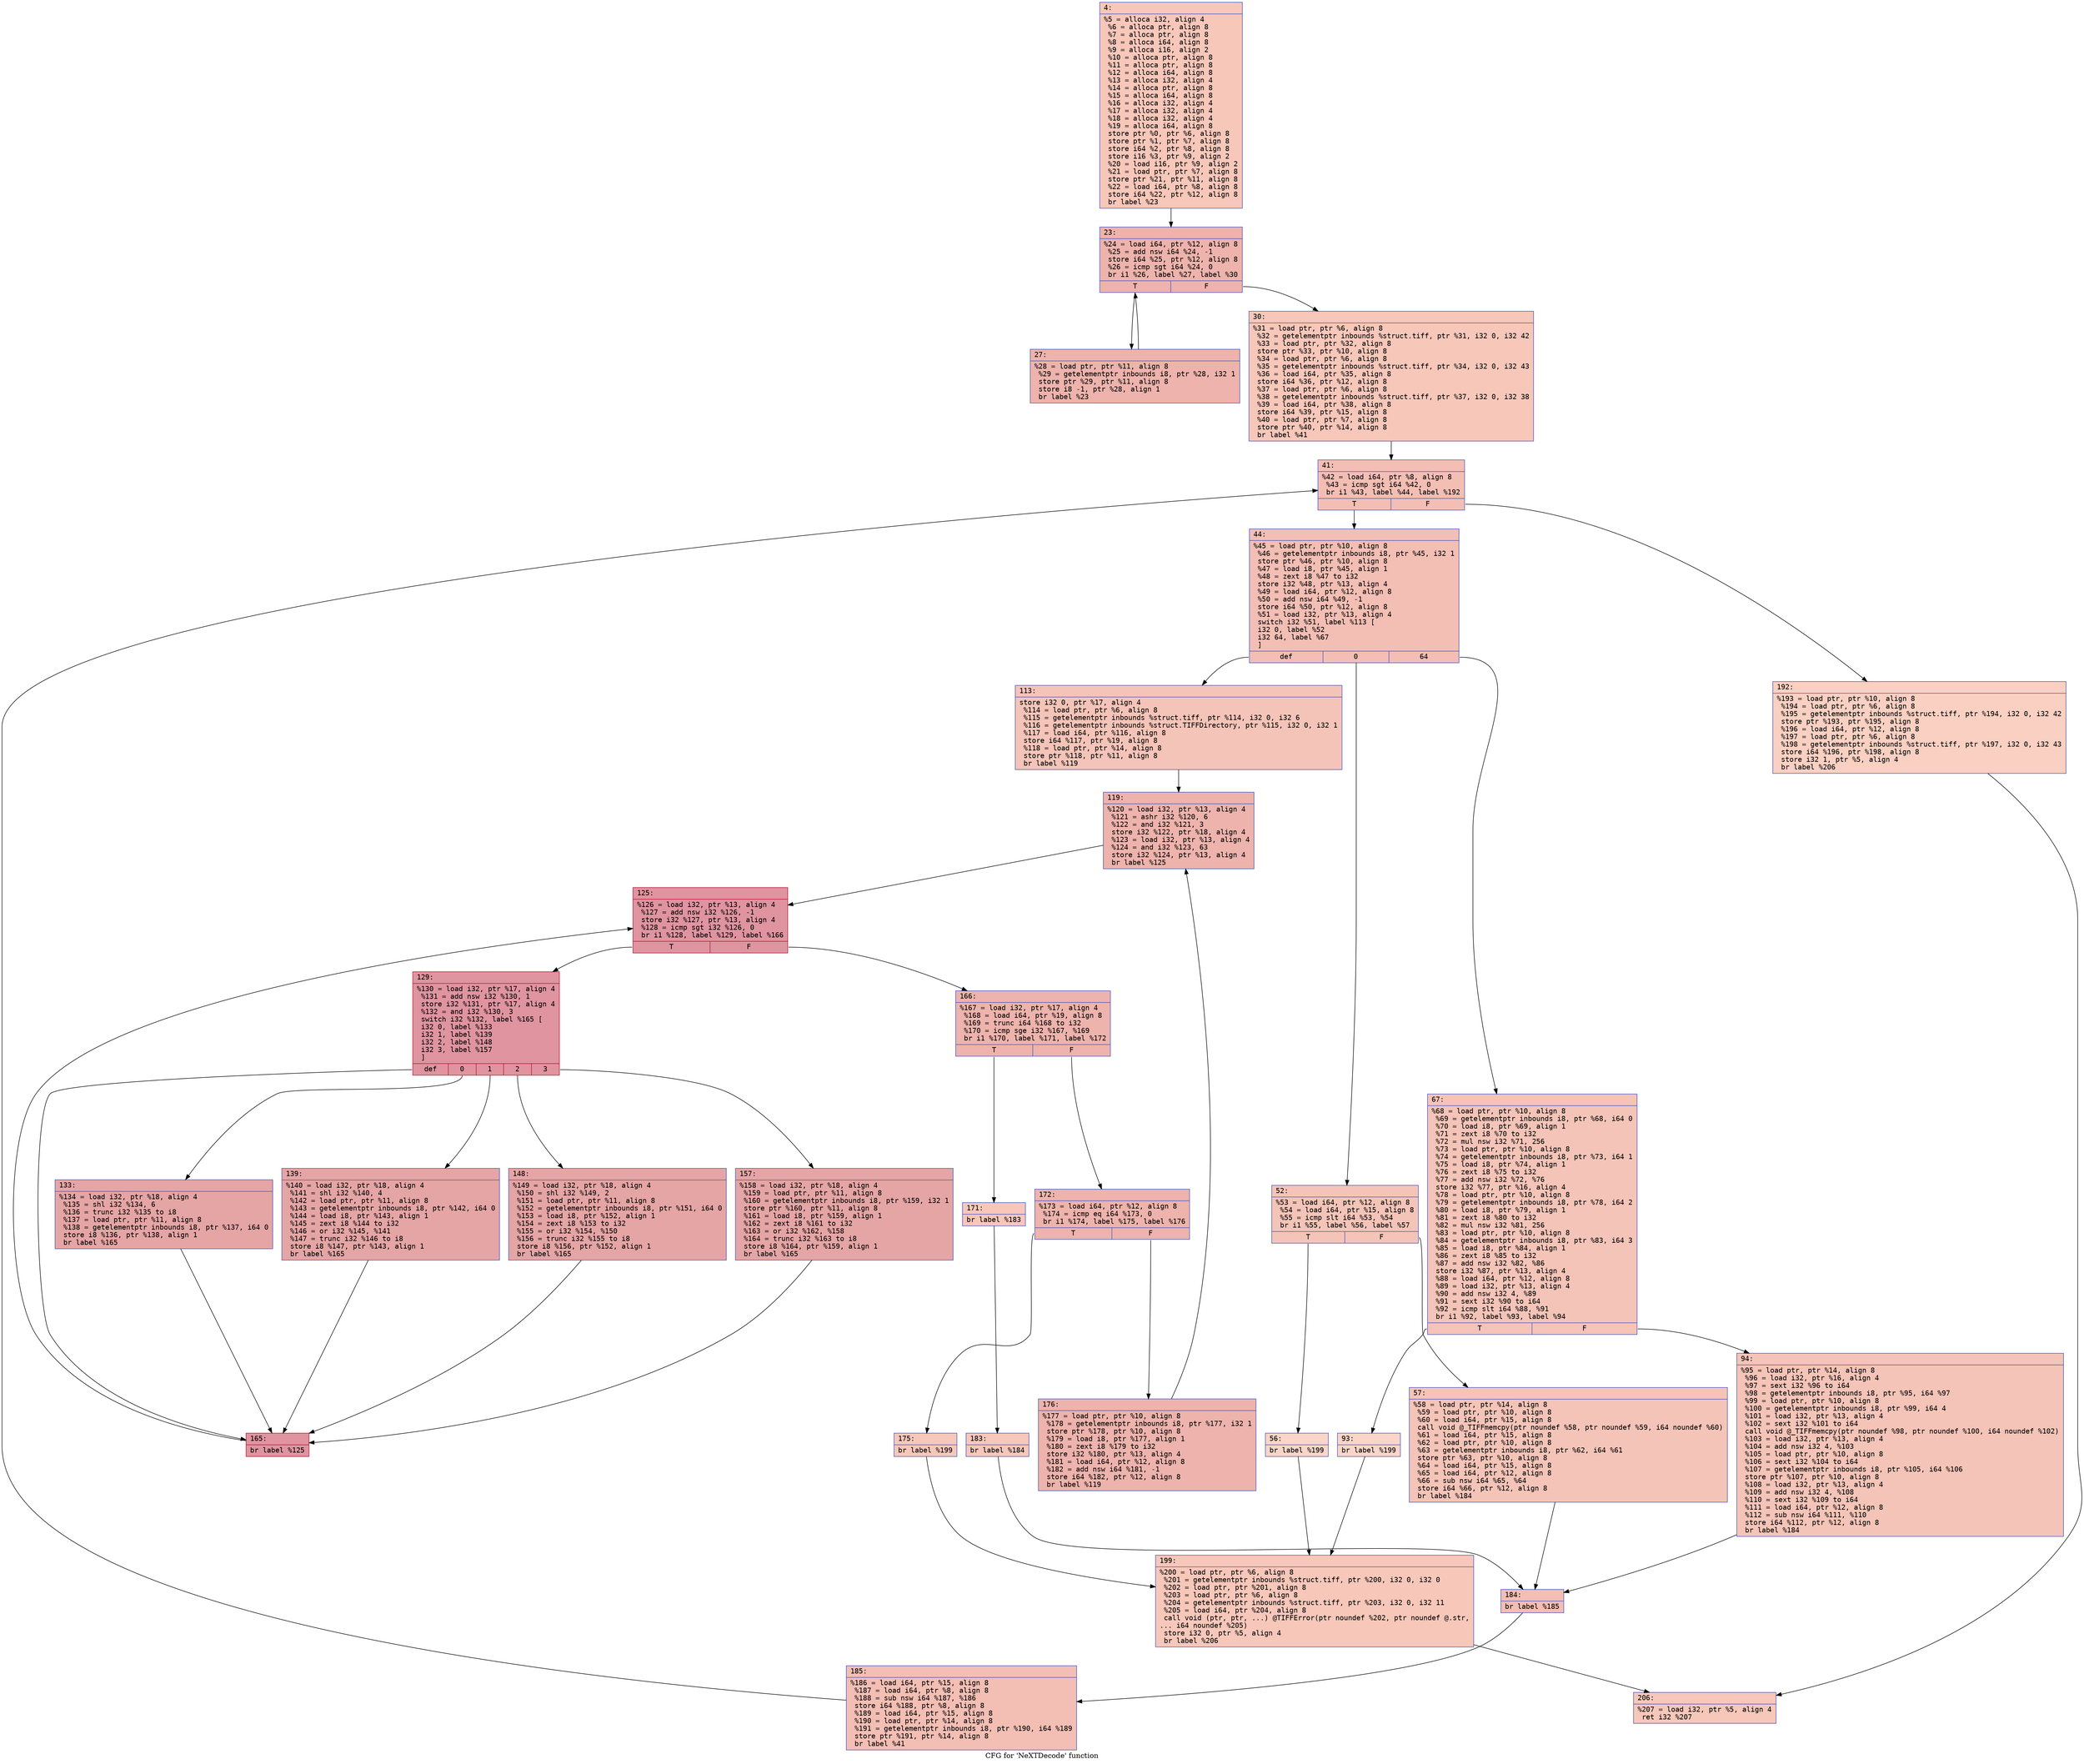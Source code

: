 digraph "CFG for 'NeXTDecode' function" {
	label="CFG for 'NeXTDecode' function";

	Node0x600002dcdf90 [shape=record,color="#3d50c3ff", style=filled, fillcolor="#ec7f6370" fontname="Courier",label="{4:\l|  %5 = alloca i32, align 4\l  %6 = alloca ptr, align 8\l  %7 = alloca ptr, align 8\l  %8 = alloca i64, align 8\l  %9 = alloca i16, align 2\l  %10 = alloca ptr, align 8\l  %11 = alloca ptr, align 8\l  %12 = alloca i64, align 8\l  %13 = alloca i32, align 4\l  %14 = alloca ptr, align 8\l  %15 = alloca i64, align 8\l  %16 = alloca i32, align 4\l  %17 = alloca i32, align 4\l  %18 = alloca i32, align 4\l  %19 = alloca i64, align 8\l  store ptr %0, ptr %6, align 8\l  store ptr %1, ptr %7, align 8\l  store i64 %2, ptr %8, align 8\l  store i16 %3, ptr %9, align 2\l  %20 = load i16, ptr %9, align 2\l  %21 = load ptr, ptr %7, align 8\l  store ptr %21, ptr %11, align 8\l  %22 = load i64, ptr %8, align 8\l  store i64 %22, ptr %12, align 8\l  br label %23\l}"];
	Node0x600002dcdf90 -> Node0x600002dcdfe0[tooltip="4 -> 23\nProbability 100.00%" ];
	Node0x600002dcdfe0 [shape=record,color="#3d50c3ff", style=filled, fillcolor="#d6524470" fontname="Courier",label="{23:\l|  %24 = load i64, ptr %12, align 8\l  %25 = add nsw i64 %24, -1\l  store i64 %25, ptr %12, align 8\l  %26 = icmp sgt i64 %24, 0\l  br i1 %26, label %27, label %30\l|{<s0>T|<s1>F}}"];
	Node0x600002dcdfe0:s0 -> Node0x600002dce030[tooltip="23 -> 27\nProbability 96.88%" ];
	Node0x600002dcdfe0:s1 -> Node0x600002dce080[tooltip="23 -> 30\nProbability 3.12%" ];
	Node0x600002dce030 [shape=record,color="#3d50c3ff", style=filled, fillcolor="#d6524470" fontname="Courier",label="{27:\l|  %28 = load ptr, ptr %11, align 8\l  %29 = getelementptr inbounds i8, ptr %28, i32 1\l  store ptr %29, ptr %11, align 8\l  store i8 -1, ptr %28, align 1\l  br label %23\l}"];
	Node0x600002dce030 -> Node0x600002dcdfe0[tooltip="27 -> 23\nProbability 100.00%" ];
	Node0x600002dce080 [shape=record,color="#3d50c3ff", style=filled, fillcolor="#ec7f6370" fontname="Courier",label="{30:\l|  %31 = load ptr, ptr %6, align 8\l  %32 = getelementptr inbounds %struct.tiff, ptr %31, i32 0, i32 42\l  %33 = load ptr, ptr %32, align 8\l  store ptr %33, ptr %10, align 8\l  %34 = load ptr, ptr %6, align 8\l  %35 = getelementptr inbounds %struct.tiff, ptr %34, i32 0, i32 43\l  %36 = load i64, ptr %35, align 8\l  store i64 %36, ptr %12, align 8\l  %37 = load ptr, ptr %6, align 8\l  %38 = getelementptr inbounds %struct.tiff, ptr %37, i32 0, i32 38\l  %39 = load i64, ptr %38, align 8\l  store i64 %39, ptr %15, align 8\l  %40 = load ptr, ptr %7, align 8\l  store ptr %40, ptr %14, align 8\l  br label %41\l}"];
	Node0x600002dce080 -> Node0x600002dce0d0[tooltip="30 -> 41\nProbability 100.00%" ];
	Node0x600002dce0d0 [shape=record,color="#3d50c3ff", style=filled, fillcolor="#e36c5570" fontname="Courier",label="{41:\l|  %42 = load i64, ptr %8, align 8\l  %43 = icmp sgt i64 %42, 0\l  br i1 %43, label %44, label %192\l|{<s0>T|<s1>F}}"];
	Node0x600002dce0d0:s0 -> Node0x600002dce120[tooltip="41 -> 44\nProbability 96.88%" ];
	Node0x600002dce0d0:s1 -> Node0x600002dce8a0[tooltip="41 -> 192\nProbability 3.12%" ];
	Node0x600002dce120 [shape=record,color="#3d50c3ff", style=filled, fillcolor="#e36c5570" fontname="Courier",label="{44:\l|  %45 = load ptr, ptr %10, align 8\l  %46 = getelementptr inbounds i8, ptr %45, i32 1\l  store ptr %46, ptr %10, align 8\l  %47 = load i8, ptr %45, align 1\l  %48 = zext i8 %47 to i32\l  store i32 %48, ptr %13, align 4\l  %49 = load i64, ptr %12, align 8\l  %50 = add nsw i64 %49, -1\l  store i64 %50, ptr %12, align 8\l  %51 = load i32, ptr %13, align 4\l  switch i32 %51, label %113 [\l    i32 0, label %52\l    i32 64, label %67\l  ]\l|{<s0>def|<s1>0|<s2>64}}"];
	Node0x600002dce120:s0 -> Node0x600002dce350[tooltip="44 -> 113\nProbability 33.33%" ];
	Node0x600002dce120:s1 -> Node0x600002dce170[tooltip="44 -> 52\nProbability 33.33%" ];
	Node0x600002dce120:s2 -> Node0x600002dce260[tooltip="44 -> 67\nProbability 33.33%" ];
	Node0x600002dce170 [shape=record,color="#3d50c3ff", style=filled, fillcolor="#e97a5f70" fontname="Courier",label="{52:\l|  %53 = load i64, ptr %12, align 8\l  %54 = load i64, ptr %15, align 8\l  %55 = icmp slt i64 %53, %54\l  br i1 %55, label %56, label %57\l|{<s0>T|<s1>F}}"];
	Node0x600002dce170:s0 -> Node0x600002dce1c0[tooltip="52 -> 56\nProbability 3.12%" ];
	Node0x600002dce170:s1 -> Node0x600002dce210[tooltip="52 -> 57\nProbability 96.88%" ];
	Node0x600002dce1c0 [shape=record,color="#3d50c3ff", style=filled, fillcolor="#f5a08170" fontname="Courier",label="{56:\l|  br label %199\l}"];
	Node0x600002dce1c0 -> Node0x600002dce8f0[tooltip="56 -> 199\nProbability 100.00%" ];
	Node0x600002dce210 [shape=record,color="#3d50c3ff", style=filled, fillcolor="#e97a5f70" fontname="Courier",label="{57:\l|  %58 = load ptr, ptr %14, align 8\l  %59 = load ptr, ptr %10, align 8\l  %60 = load i64, ptr %15, align 8\l  call void @_TIFFmemcpy(ptr noundef %58, ptr noundef %59, i64 noundef %60)\l  %61 = load i64, ptr %15, align 8\l  %62 = load ptr, ptr %10, align 8\l  %63 = getelementptr inbounds i8, ptr %62, i64 %61\l  store ptr %63, ptr %10, align 8\l  %64 = load i64, ptr %15, align 8\l  %65 = load i64, ptr %12, align 8\l  %66 = sub nsw i64 %65, %64\l  store i64 %66, ptr %12, align 8\l  br label %184\l}"];
	Node0x600002dce210 -> Node0x600002dce800[tooltip="57 -> 184\nProbability 100.00%" ];
	Node0x600002dce260 [shape=record,color="#3d50c3ff", style=filled, fillcolor="#e97a5f70" fontname="Courier",label="{67:\l|  %68 = load ptr, ptr %10, align 8\l  %69 = getelementptr inbounds i8, ptr %68, i64 0\l  %70 = load i8, ptr %69, align 1\l  %71 = zext i8 %70 to i32\l  %72 = mul nsw i32 %71, 256\l  %73 = load ptr, ptr %10, align 8\l  %74 = getelementptr inbounds i8, ptr %73, i64 1\l  %75 = load i8, ptr %74, align 1\l  %76 = zext i8 %75 to i32\l  %77 = add nsw i32 %72, %76\l  store i32 %77, ptr %16, align 4\l  %78 = load ptr, ptr %10, align 8\l  %79 = getelementptr inbounds i8, ptr %78, i64 2\l  %80 = load i8, ptr %79, align 1\l  %81 = zext i8 %80 to i32\l  %82 = mul nsw i32 %81, 256\l  %83 = load ptr, ptr %10, align 8\l  %84 = getelementptr inbounds i8, ptr %83, i64 3\l  %85 = load i8, ptr %84, align 1\l  %86 = zext i8 %85 to i32\l  %87 = add nsw i32 %82, %86\l  store i32 %87, ptr %13, align 4\l  %88 = load i64, ptr %12, align 8\l  %89 = load i32, ptr %13, align 4\l  %90 = add nsw i32 4, %89\l  %91 = sext i32 %90 to i64\l  %92 = icmp slt i64 %88, %91\l  br i1 %92, label %93, label %94\l|{<s0>T|<s1>F}}"];
	Node0x600002dce260:s0 -> Node0x600002dce2b0[tooltip="67 -> 93\nProbability 3.12%" ];
	Node0x600002dce260:s1 -> Node0x600002dce300[tooltip="67 -> 94\nProbability 96.88%" ];
	Node0x600002dce2b0 [shape=record,color="#3d50c3ff", style=filled, fillcolor="#f5a08170" fontname="Courier",label="{93:\l|  br label %199\l}"];
	Node0x600002dce2b0 -> Node0x600002dce8f0[tooltip="93 -> 199\nProbability 100.00%" ];
	Node0x600002dce300 [shape=record,color="#3d50c3ff", style=filled, fillcolor="#e97a5f70" fontname="Courier",label="{94:\l|  %95 = load ptr, ptr %14, align 8\l  %96 = load i32, ptr %16, align 4\l  %97 = sext i32 %96 to i64\l  %98 = getelementptr inbounds i8, ptr %95, i64 %97\l  %99 = load ptr, ptr %10, align 8\l  %100 = getelementptr inbounds i8, ptr %99, i64 4\l  %101 = load i32, ptr %13, align 4\l  %102 = sext i32 %101 to i64\l  call void @_TIFFmemcpy(ptr noundef %98, ptr noundef %100, i64 noundef %102)\l  %103 = load i32, ptr %13, align 4\l  %104 = add nsw i32 4, %103\l  %105 = load ptr, ptr %10, align 8\l  %106 = sext i32 %104 to i64\l  %107 = getelementptr inbounds i8, ptr %105, i64 %106\l  store ptr %107, ptr %10, align 8\l  %108 = load i32, ptr %13, align 4\l  %109 = add nsw i32 4, %108\l  %110 = sext i32 %109 to i64\l  %111 = load i64, ptr %12, align 8\l  %112 = sub nsw i64 %111, %110\l  store i64 %112, ptr %12, align 8\l  br label %184\l}"];
	Node0x600002dce300 -> Node0x600002dce800[tooltip="94 -> 184\nProbability 100.00%" ];
	Node0x600002dce350 [shape=record,color="#3d50c3ff", style=filled, fillcolor="#e97a5f70" fontname="Courier",label="{113:\l|  store i32 0, ptr %17, align 4\l  %114 = load ptr, ptr %6, align 8\l  %115 = getelementptr inbounds %struct.tiff, ptr %114, i32 0, i32 6\l  %116 = getelementptr inbounds %struct.TIFFDirectory, ptr %115, i32 0, i32 1\l  %117 = load i64, ptr %116, align 8\l  store i64 %117, ptr %19, align 8\l  %118 = load ptr, ptr %14, align 8\l  store ptr %118, ptr %11, align 8\l  br label %119\l}"];
	Node0x600002dce350 -> Node0x600002dce3a0[tooltip="113 -> 119\nProbability 100.00%" ];
	Node0x600002dce3a0 [shape=record,color="#3d50c3ff", style=filled, fillcolor="#d6524470" fontname="Courier",label="{119:\l|  %120 = load i32, ptr %13, align 4\l  %121 = ashr i32 %120, 6\l  %122 = and i32 %121, 3\l  store i32 %122, ptr %18, align 4\l  %123 = load i32, ptr %13, align 4\l  %124 = and i32 %123, 63\l  store i32 %124, ptr %13, align 4\l  br label %125\l}"];
	Node0x600002dce3a0 -> Node0x600002dce3f0[tooltip="119 -> 125\nProbability 100.00%" ];
	Node0x600002dce3f0 [shape=record,color="#b70d28ff", style=filled, fillcolor="#b70d2870" fontname="Courier",label="{125:\l|  %126 = load i32, ptr %13, align 4\l  %127 = add nsw i32 %126, -1\l  store i32 %127, ptr %13, align 4\l  %128 = icmp sgt i32 %126, 0\l  br i1 %128, label %129, label %166\l|{<s0>T|<s1>F}}"];
	Node0x600002dce3f0:s0 -> Node0x600002dce440[tooltip="125 -> 129\nProbability 96.88%" ];
	Node0x600002dce3f0:s1 -> Node0x600002dce620[tooltip="125 -> 166\nProbability 3.12%" ];
	Node0x600002dce440 [shape=record,color="#b70d28ff", style=filled, fillcolor="#b70d2870" fontname="Courier",label="{129:\l|  %130 = load i32, ptr %17, align 4\l  %131 = add nsw i32 %130, 1\l  store i32 %131, ptr %17, align 4\l  %132 = and i32 %130, 3\l  switch i32 %132, label %165 [\l    i32 0, label %133\l    i32 1, label %139\l    i32 2, label %148\l    i32 3, label %157\l  ]\l|{<s0>def|<s1>0|<s2>1|<s3>2|<s4>3}}"];
	Node0x600002dce440:s0 -> Node0x600002dce5d0[tooltip="129 -> 165\nProbability 20.00%" ];
	Node0x600002dce440:s1 -> Node0x600002dce490[tooltip="129 -> 133\nProbability 20.00%" ];
	Node0x600002dce440:s2 -> Node0x600002dce4e0[tooltip="129 -> 139\nProbability 20.00%" ];
	Node0x600002dce440:s3 -> Node0x600002dce530[tooltip="129 -> 148\nProbability 20.00%" ];
	Node0x600002dce440:s4 -> Node0x600002dce580[tooltip="129 -> 157\nProbability 20.00%" ];
	Node0x600002dce490 [shape=record,color="#3d50c3ff", style=filled, fillcolor="#c5333470" fontname="Courier",label="{133:\l|  %134 = load i32, ptr %18, align 4\l  %135 = shl i32 %134, 6\l  %136 = trunc i32 %135 to i8\l  %137 = load ptr, ptr %11, align 8\l  %138 = getelementptr inbounds i8, ptr %137, i64 0\l  store i8 %136, ptr %138, align 1\l  br label %165\l}"];
	Node0x600002dce490 -> Node0x600002dce5d0[tooltip="133 -> 165\nProbability 100.00%" ];
	Node0x600002dce4e0 [shape=record,color="#3d50c3ff", style=filled, fillcolor="#c5333470" fontname="Courier",label="{139:\l|  %140 = load i32, ptr %18, align 4\l  %141 = shl i32 %140, 4\l  %142 = load ptr, ptr %11, align 8\l  %143 = getelementptr inbounds i8, ptr %142, i64 0\l  %144 = load i8, ptr %143, align 1\l  %145 = zext i8 %144 to i32\l  %146 = or i32 %145, %141\l  %147 = trunc i32 %146 to i8\l  store i8 %147, ptr %143, align 1\l  br label %165\l}"];
	Node0x600002dce4e0 -> Node0x600002dce5d0[tooltip="139 -> 165\nProbability 100.00%" ];
	Node0x600002dce530 [shape=record,color="#3d50c3ff", style=filled, fillcolor="#c5333470" fontname="Courier",label="{148:\l|  %149 = load i32, ptr %18, align 4\l  %150 = shl i32 %149, 2\l  %151 = load ptr, ptr %11, align 8\l  %152 = getelementptr inbounds i8, ptr %151, i64 0\l  %153 = load i8, ptr %152, align 1\l  %154 = zext i8 %153 to i32\l  %155 = or i32 %154, %150\l  %156 = trunc i32 %155 to i8\l  store i8 %156, ptr %152, align 1\l  br label %165\l}"];
	Node0x600002dce530 -> Node0x600002dce5d0[tooltip="148 -> 165\nProbability 100.00%" ];
	Node0x600002dce580 [shape=record,color="#3d50c3ff", style=filled, fillcolor="#c5333470" fontname="Courier",label="{157:\l|  %158 = load i32, ptr %18, align 4\l  %159 = load ptr, ptr %11, align 8\l  %160 = getelementptr inbounds i8, ptr %159, i32 1\l  store ptr %160, ptr %11, align 8\l  %161 = load i8, ptr %159, align 1\l  %162 = zext i8 %161 to i32\l  %163 = or i32 %162, %158\l  %164 = trunc i32 %163 to i8\l  store i8 %164, ptr %159, align 1\l  br label %165\l}"];
	Node0x600002dce580 -> Node0x600002dce5d0[tooltip="157 -> 165\nProbability 100.00%" ];
	Node0x600002dce5d0 [shape=record,color="#b70d28ff", style=filled, fillcolor="#b70d2870" fontname="Courier",label="{165:\l|  br label %125\l}"];
	Node0x600002dce5d0 -> Node0x600002dce3f0[tooltip="165 -> 125\nProbability 100.00%" ];
	Node0x600002dce620 [shape=record,color="#3d50c3ff", style=filled, fillcolor="#d6524470" fontname="Courier",label="{166:\l|  %167 = load i32, ptr %17, align 4\l  %168 = load i64, ptr %19, align 8\l  %169 = trunc i64 %168 to i32\l  %170 = icmp sge i32 %167, %169\l  br i1 %170, label %171, label %172\l|{<s0>T|<s1>F}}"];
	Node0x600002dce620:s0 -> Node0x600002dce670[tooltip="166 -> 171\nProbability 3.12%" ];
	Node0x600002dce620:s1 -> Node0x600002dce6c0[tooltip="166 -> 172\nProbability 96.88%" ];
	Node0x600002dce670 [shape=record,color="#3d50c3ff", style=filled, fillcolor="#ec7f6370" fontname="Courier",label="{171:\l|  br label %183\l}"];
	Node0x600002dce670 -> Node0x600002dce7b0[tooltip="171 -> 183\nProbability 100.00%" ];
	Node0x600002dce6c0 [shape=record,color="#3d50c3ff", style=filled, fillcolor="#d6524470" fontname="Courier",label="{172:\l|  %173 = load i64, ptr %12, align 8\l  %174 = icmp eq i64 %173, 0\l  br i1 %174, label %175, label %176\l|{<s0>T|<s1>F}}"];
	Node0x600002dce6c0:s0 -> Node0x600002dce710[tooltip="172 -> 175\nProbability 3.12%" ];
	Node0x600002dce6c0:s1 -> Node0x600002dce760[tooltip="172 -> 176\nProbability 96.88%" ];
	Node0x600002dce710 [shape=record,color="#3d50c3ff", style=filled, fillcolor="#ec7f6370" fontname="Courier",label="{175:\l|  br label %199\l}"];
	Node0x600002dce710 -> Node0x600002dce8f0[tooltip="175 -> 199\nProbability 100.00%" ];
	Node0x600002dce760 [shape=record,color="#3d50c3ff", style=filled, fillcolor="#d6524470" fontname="Courier",label="{176:\l|  %177 = load ptr, ptr %10, align 8\l  %178 = getelementptr inbounds i8, ptr %177, i32 1\l  store ptr %178, ptr %10, align 8\l  %179 = load i8, ptr %177, align 1\l  %180 = zext i8 %179 to i32\l  store i32 %180, ptr %13, align 4\l  %181 = load i64, ptr %12, align 8\l  %182 = add nsw i64 %181, -1\l  store i64 %182, ptr %12, align 8\l  br label %119\l}"];
	Node0x600002dce760 -> Node0x600002dce3a0[tooltip="176 -> 119\nProbability 100.00%" ];
	Node0x600002dce7b0 [shape=record,color="#3d50c3ff", style=filled, fillcolor="#ec7f6370" fontname="Courier",label="{183:\l|  br label %184\l}"];
	Node0x600002dce7b0 -> Node0x600002dce800[tooltip="183 -> 184\nProbability 100.00%" ];
	Node0x600002dce800 [shape=record,color="#3d50c3ff", style=filled, fillcolor="#e36c5570" fontname="Courier",label="{184:\l|  br label %185\l}"];
	Node0x600002dce800 -> Node0x600002dce850[tooltip="184 -> 185\nProbability 100.00%" ];
	Node0x600002dce850 [shape=record,color="#3d50c3ff", style=filled, fillcolor="#e36c5570" fontname="Courier",label="{185:\l|  %186 = load i64, ptr %15, align 8\l  %187 = load i64, ptr %8, align 8\l  %188 = sub nsw i64 %187, %186\l  store i64 %188, ptr %8, align 8\l  %189 = load i64, ptr %15, align 8\l  %190 = load ptr, ptr %14, align 8\l  %191 = getelementptr inbounds i8, ptr %190, i64 %189\l  store ptr %191, ptr %14, align 8\l  br label %41\l}"];
	Node0x600002dce850 -> Node0x600002dce0d0[tooltip="185 -> 41\nProbability 100.00%" ];
	Node0x600002dce8a0 [shape=record,color="#3d50c3ff", style=filled, fillcolor="#f3947570" fontname="Courier",label="{192:\l|  %193 = load ptr, ptr %10, align 8\l  %194 = load ptr, ptr %6, align 8\l  %195 = getelementptr inbounds %struct.tiff, ptr %194, i32 0, i32 42\l  store ptr %193, ptr %195, align 8\l  %196 = load i64, ptr %12, align 8\l  %197 = load ptr, ptr %6, align 8\l  %198 = getelementptr inbounds %struct.tiff, ptr %197, i32 0, i32 43\l  store i64 %196, ptr %198, align 8\l  store i32 1, ptr %5, align 4\l  br label %206\l}"];
	Node0x600002dce8a0 -> Node0x600002dce940[tooltip="192 -> 206\nProbability 100.00%" ];
	Node0x600002dce8f0 [shape=record,color="#3d50c3ff", style=filled, fillcolor="#ec7f6370" fontname="Courier",label="{199:\l|  %200 = load ptr, ptr %6, align 8\l  %201 = getelementptr inbounds %struct.tiff, ptr %200, i32 0, i32 0\l  %202 = load ptr, ptr %201, align 8\l  %203 = load ptr, ptr %6, align 8\l  %204 = getelementptr inbounds %struct.tiff, ptr %203, i32 0, i32 11\l  %205 = load i64, ptr %204, align 8\l  call void (ptr, ptr, ...) @TIFFError(ptr noundef %202, ptr noundef @.str,\l... i64 noundef %205)\l  store i32 0, ptr %5, align 4\l  br label %206\l}"];
	Node0x600002dce8f0 -> Node0x600002dce940[tooltip="199 -> 206\nProbability 100.00%" ];
	Node0x600002dce940 [shape=record,color="#3d50c3ff", style=filled, fillcolor="#ec7f6370" fontname="Courier",label="{206:\l|  %207 = load i32, ptr %5, align 4\l  ret i32 %207\l}"];
}
